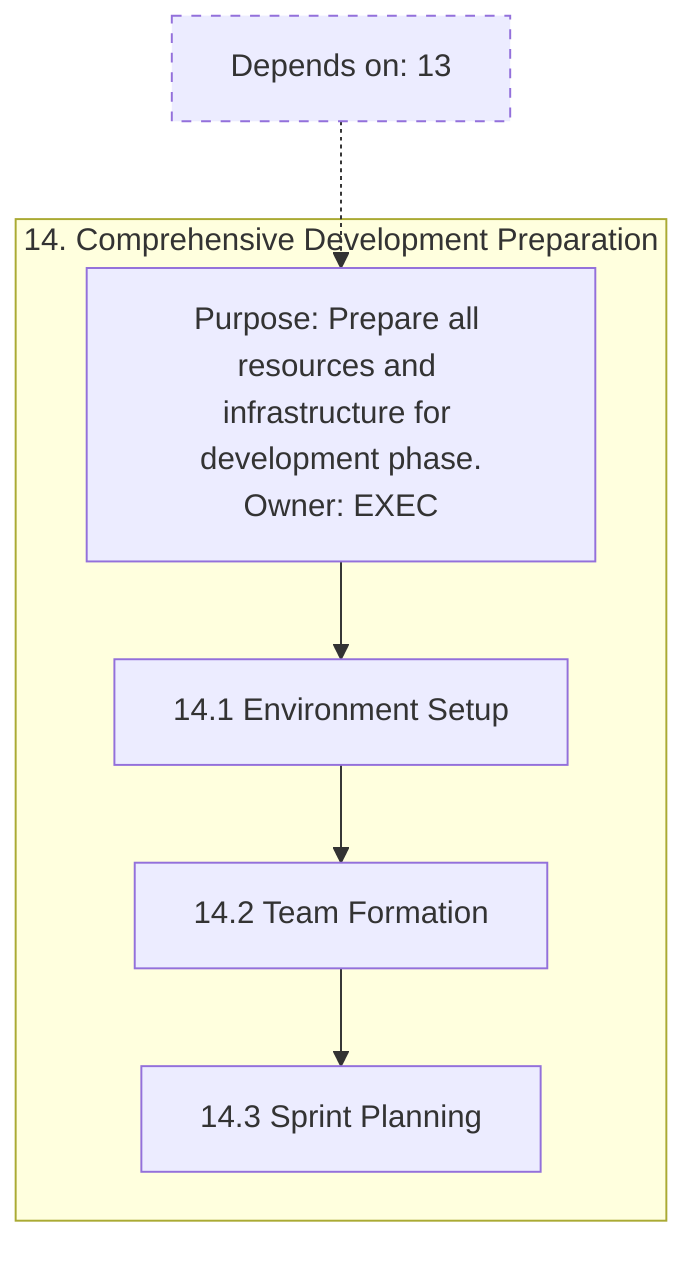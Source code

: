 flowchart TB
%% Stage 14 Detail
subgraph S14["14. Comprehensive Development Preparation"]
  S14_root["Purpose: Prepare all resources and infrastructure for development phase.
Owner: EXEC"]
  S14_A["14.1 Environment Setup"]
  S14_B["14.2 Team Formation"]
  S14_C["14.3 Sprint Planning"]
  S14_root --> S14_A --> S14_B --> S14_C
end
classDef dep stroke-dasharray: 5 5;
D14["Depends on: 13"]:::dep -.-> S14_root